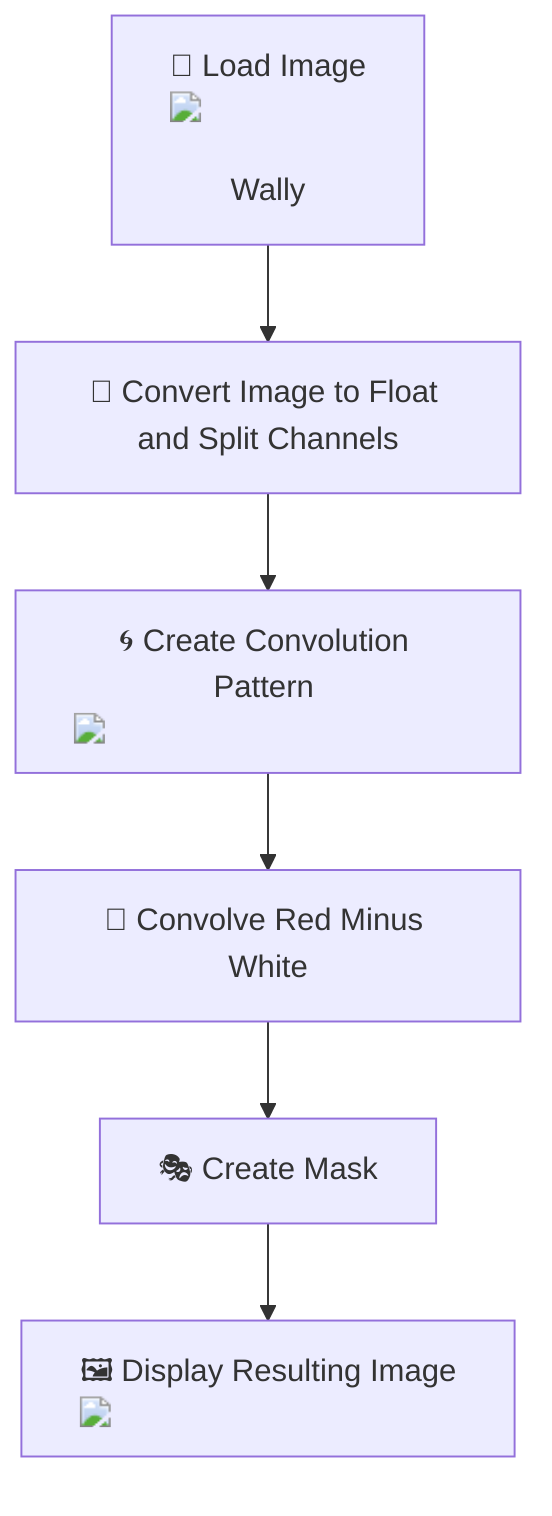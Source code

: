 flowchart TD
    A["📁 Load Image <img src='dummy_plots/image.svg'/> <br/> Wally"] --> B["🌈 Convert Image to Float and Split Channels"]
    B --> C["🌀 Create Convolution Pattern <img src='dummy_plots/scatter_plot_template.svg'/>"]
    C --> D["🔄 Convolve Red Minus White"]
    D --> E["🎭 Create Mask"]
    E --> F["🖼️ Display Resulting Image <img src='dummy_plots/boxplot_template.svg'/>"]